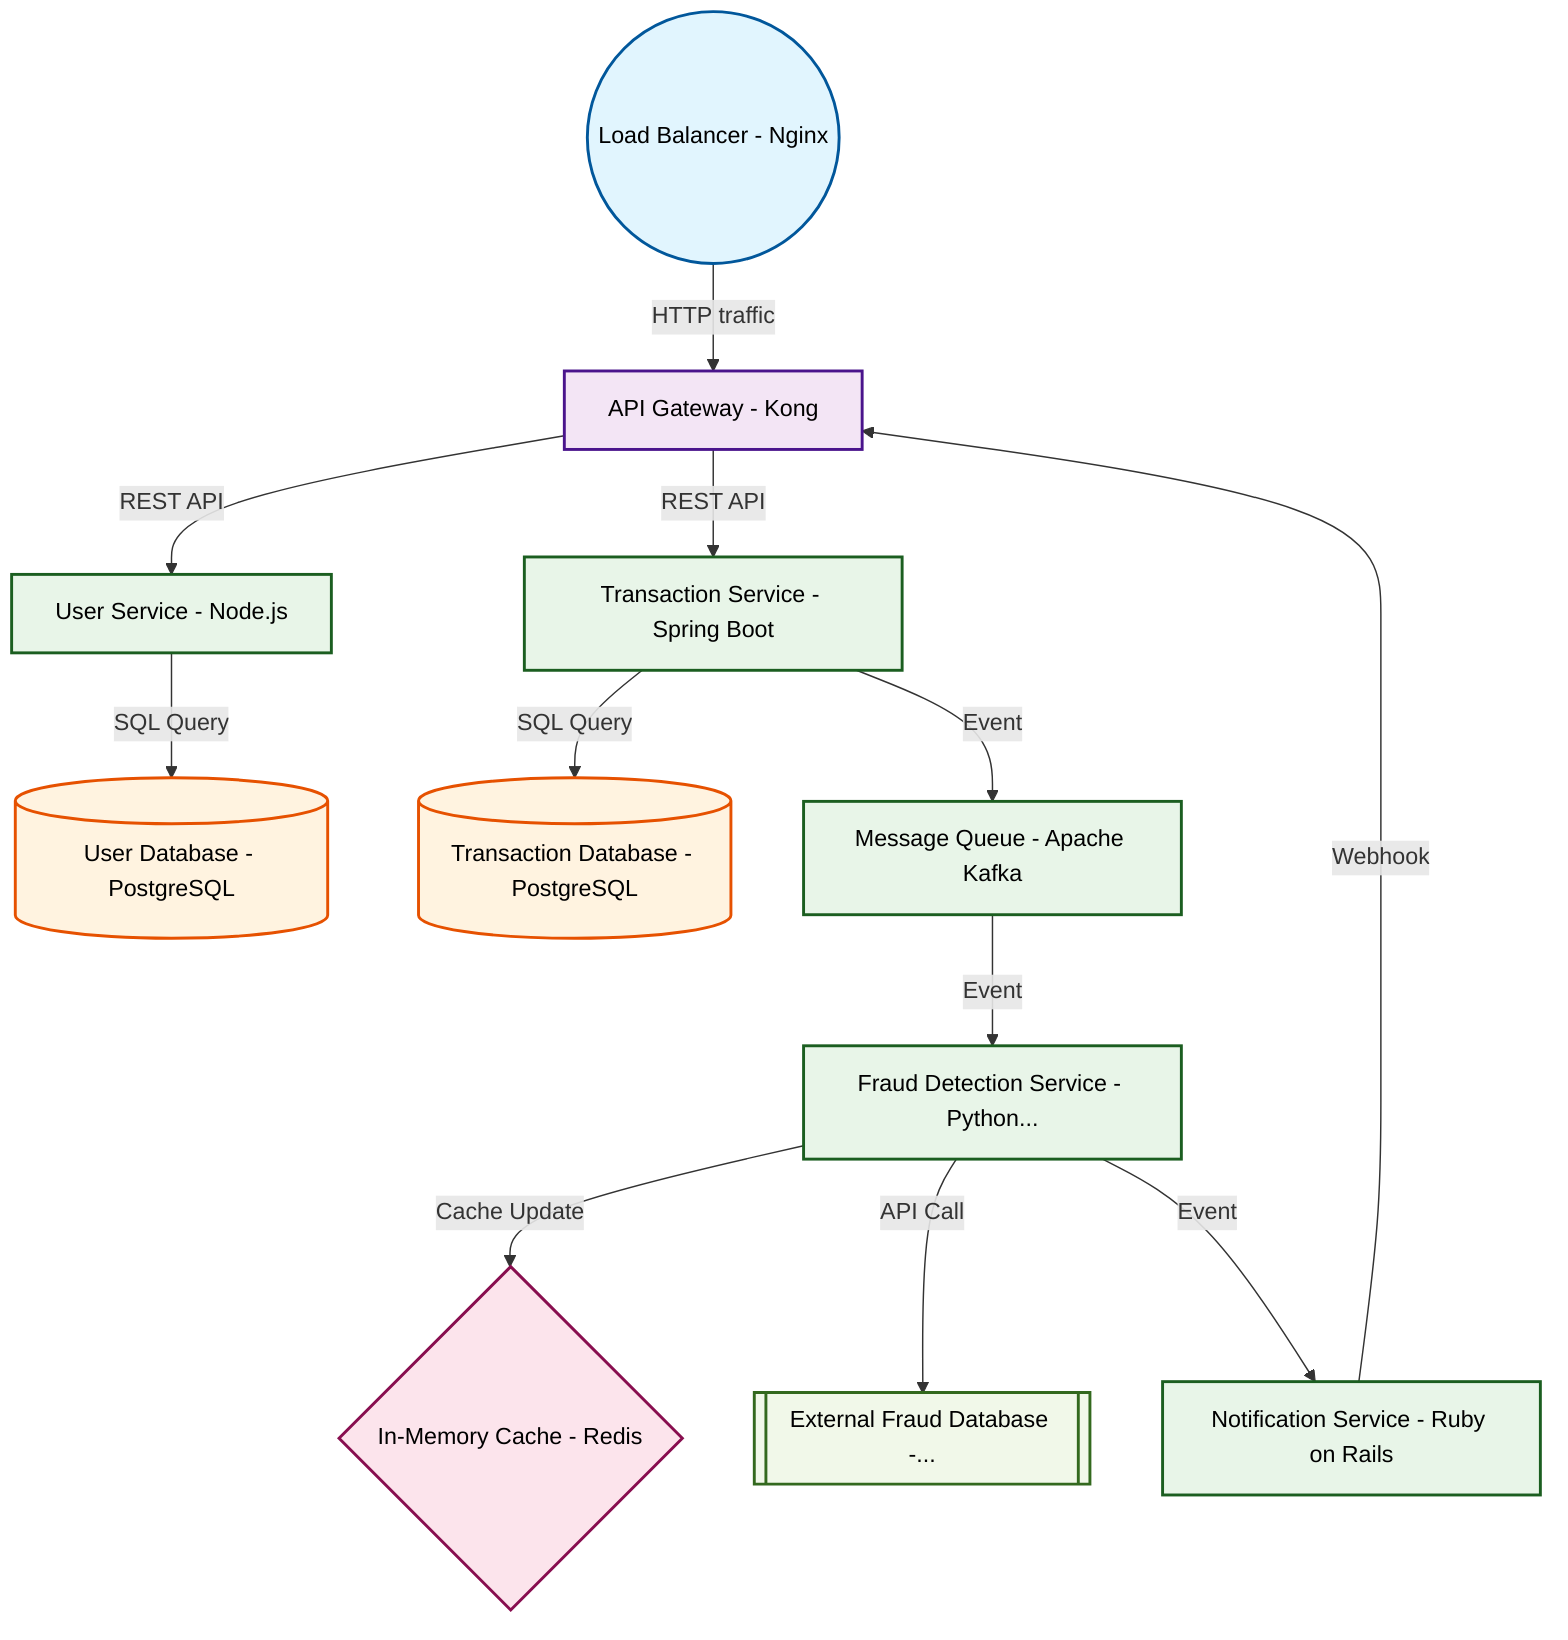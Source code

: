 graph TB

    %% Professional Software Architecture Styling
    classDef userInterface fill:#e1f5fe,stroke:#01579b,stroke-width:2px,color:#000
    classDef apiLayer fill:#f3e5f5,stroke:#4a148c,stroke-width:2px,color:#000
    classDef service fill:#e8f5e8,stroke:#1b5e20,stroke-width:2px,color:#000
    classDef database fill:#fff3e0,stroke:#e65100,stroke-width:2px,color:#000
    classDef cache fill:#fce4ec,stroke:#880e4f,stroke-width:2px,color:#000
    classDef external fill:#f1f8e9,stroke:#33691e,stroke-width:2px,color:#000

    lb-1((Load Balancer - Nginx))
    api-gateway-1[API Gateway - Kong]
    user-service-1[User Service - Node.js]
    transaction-service-1[Transaction Service - Spring Boot]
    fraud-detection-service-1[Fraud Detection Service - Python...]
    notification-service-1[Notification Service - Ruby on Rails]
    database-1[(User Database - PostgreSQL)]
    database-2[(Transaction Database - PostgreSQL)]
    cache-1{In-Memory Cache - Redis}
    message-queue-1[Message Queue - Apache Kafka]
    external-api-1[[External Fraud Database -...]]

    lb-1 -->|HTTP traffic| api-gateway-1
    api-gateway-1 -->|REST API| user-service-1
    api-gateway-1 -->|REST API| transaction-service-1
    transaction-service-1 -->|SQL Query| database-2
    user-service-1 -->|SQL Query| database-1
    transaction-service-1 -->|Event| message-queue-1
    message-queue-1 -->|Event| fraud-detection-service-1
    fraud-detection-service-1 -->|Cache Update| cache-1
    fraud-detection-service-1 -->|API Call| external-api-1
    fraud-detection-service-1 -->|Event| notification-service-1
    notification-service-1 -->|Webhook| api-gateway-1

    class lb-1 userInterface
    class api-gateway-1 apiLayer
    class user-service-1 service
    class transaction-service-1 service
    class fraud-detection-service-1 service
    class notification-service-1 service
    class database-1 database
    class database-2 database
    class cache-1 cache
    class message-queue-1 service
    class external-api-1 external